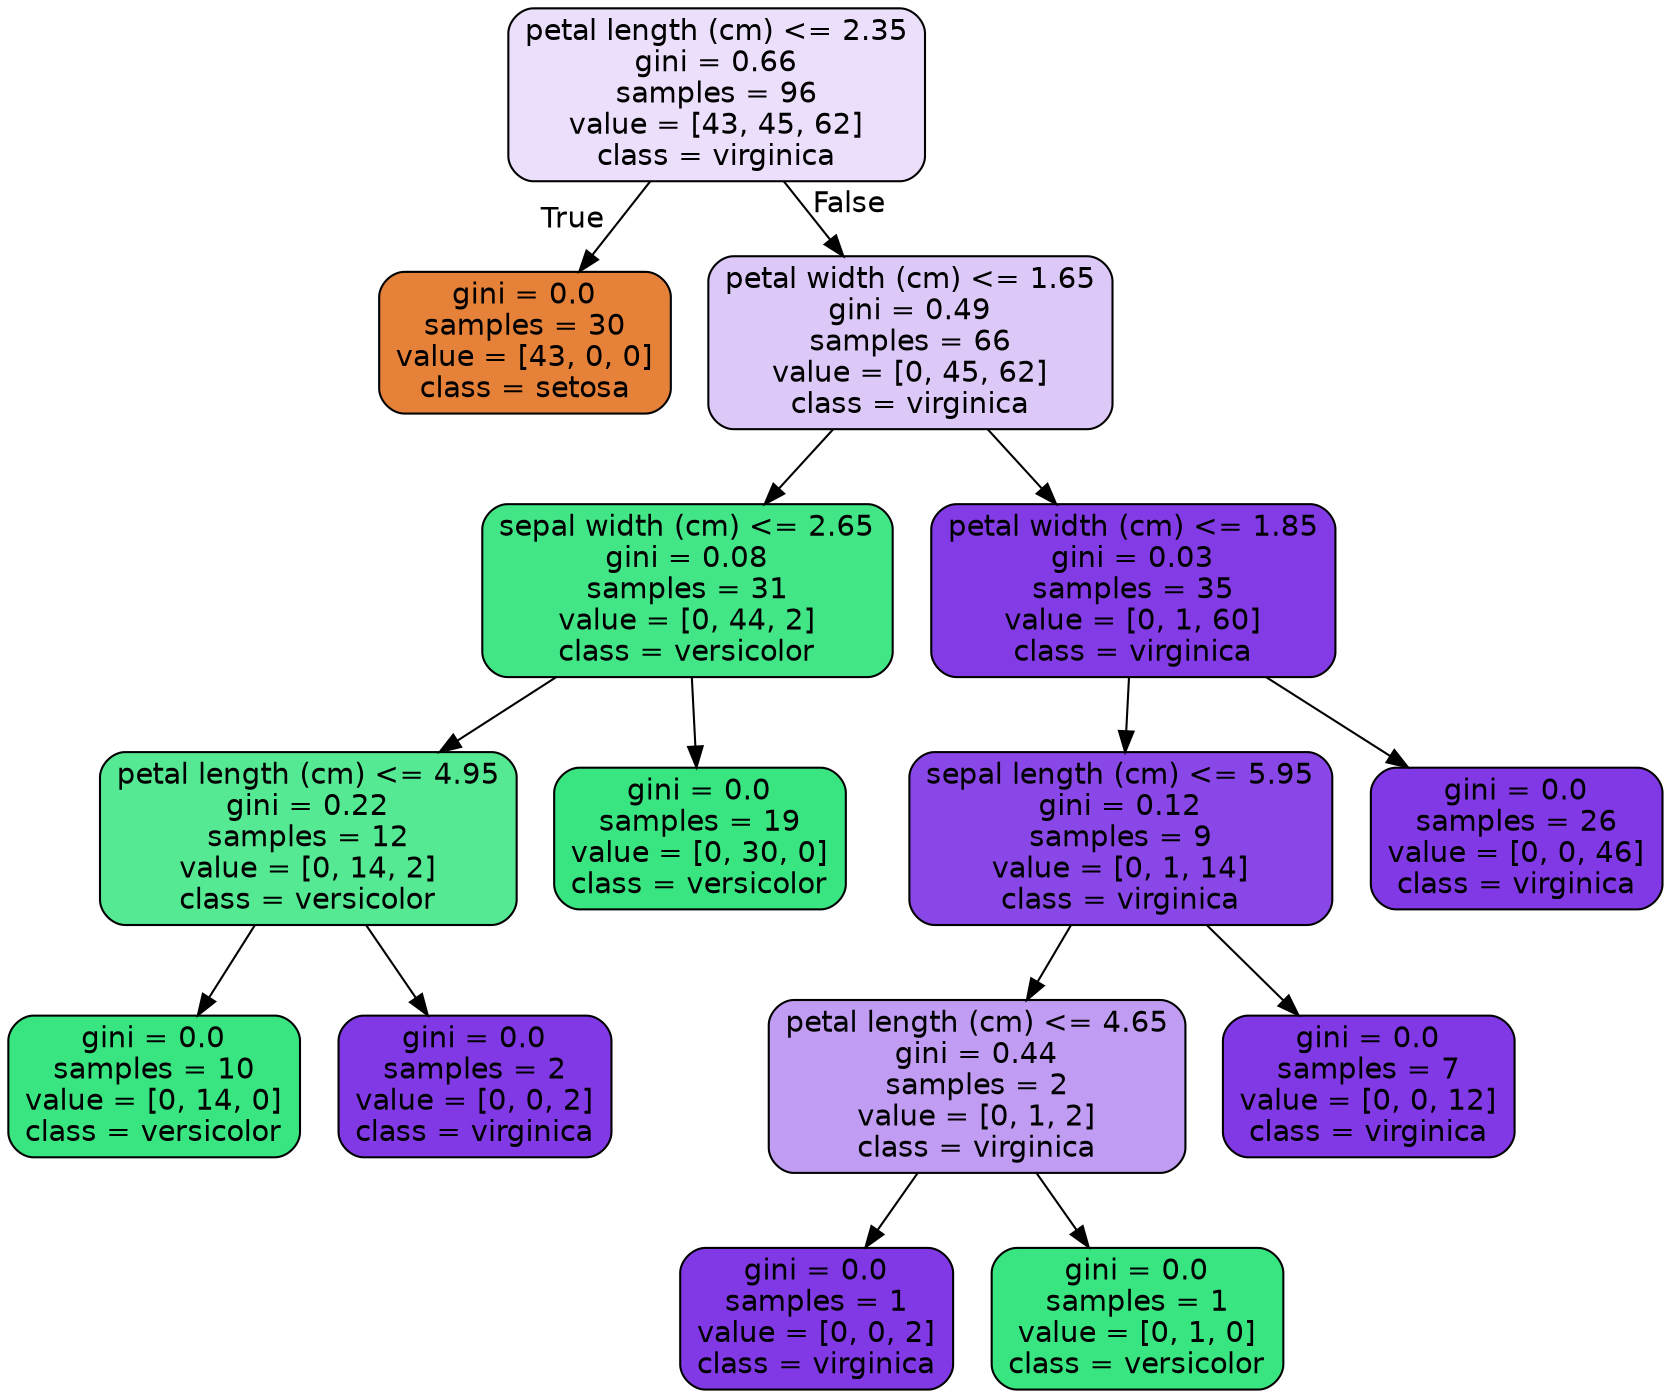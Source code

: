 digraph Tree {
node [shape=box, style="filled, rounded", color="black", fontname=helvetica] ;
edge [fontname=helvetica] ;
0 [label="petal length (cm) <= 2.35\ngini = 0.66\nsamples = 96\nvalue = [43, 45, 62]\nclass = virginica", fillcolor="#ebdffb"] ;
1 [label="gini = 0.0\nsamples = 30\nvalue = [43, 0, 0]\nclass = setosa", fillcolor="#e58139"] ;
0 -> 1 [labeldistance=2.5, labelangle=45, headlabel="True"] ;
2 [label="petal width (cm) <= 1.65\ngini = 0.49\nsamples = 66\nvalue = [0, 45, 62]\nclass = virginica", fillcolor="#dcc9f8"] ;
0 -> 2 [labeldistance=2.5, labelangle=-45, headlabel="False"] ;
3 [label="sepal width (cm) <= 2.65\ngini = 0.08\nsamples = 31\nvalue = [0, 44, 2]\nclass = versicolor", fillcolor="#42e687"] ;
2 -> 3 ;
4 [label="petal length (cm) <= 4.95\ngini = 0.22\nsamples = 12\nvalue = [0, 14, 2]\nclass = versicolor", fillcolor="#55e993"] ;
3 -> 4 ;
5 [label="gini = 0.0\nsamples = 10\nvalue = [0, 14, 0]\nclass = versicolor", fillcolor="#39e581"] ;
4 -> 5 ;
6 [label="gini = 0.0\nsamples = 2\nvalue = [0, 0, 2]\nclass = virginica", fillcolor="#8139e5"] ;
4 -> 6 ;
7 [label="gini = 0.0\nsamples = 19\nvalue = [0, 30, 0]\nclass = versicolor", fillcolor="#39e581"] ;
3 -> 7 ;
8 [label="petal width (cm) <= 1.85\ngini = 0.03\nsamples = 35\nvalue = [0, 1, 60]\nclass = virginica", fillcolor="#833ce5"] ;
2 -> 8 ;
9 [label="sepal length (cm) <= 5.95\ngini = 0.12\nsamples = 9\nvalue = [0, 1, 14]\nclass = virginica", fillcolor="#8a47e7"] ;
8 -> 9 ;
10 [label="petal length (cm) <= 4.65\ngini = 0.44\nsamples = 2\nvalue = [0, 1, 2]\nclass = virginica", fillcolor="#c09cf2"] ;
9 -> 10 ;
11 [label="gini = 0.0\nsamples = 1\nvalue = [0, 0, 2]\nclass = virginica", fillcolor="#8139e5"] ;
10 -> 11 ;
12 [label="gini = 0.0\nsamples = 1\nvalue = [0, 1, 0]\nclass = versicolor", fillcolor="#39e581"] ;
10 -> 12 ;
13 [label="gini = 0.0\nsamples = 7\nvalue = [0, 0, 12]\nclass = virginica", fillcolor="#8139e5"] ;
9 -> 13 ;
14 [label="gini = 0.0\nsamples = 26\nvalue = [0, 0, 46]\nclass = virginica", fillcolor="#8139e5"] ;
8 -> 14 ;
}